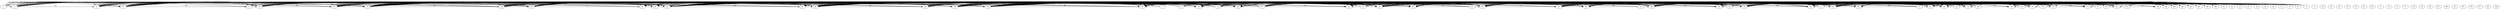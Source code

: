 // The Round Graph
digraph "3_Gilbert_pri" {
	1 [label=1]
	2 [label=2]
	3 [label=3]
	4 [label=4]
	5 [label=5]
	6 [label=6]
	7 [label=7]
	8 [label=8]
	9 [label=9]
	10 [label=10]
	11 [label=11]
	12 [label=12]
	13 [label=13]
	14 [label=14]
	15 [label=15]
	16 [label=16]
	17 [label=17]
	18 [label=18]
	19 [label=19]
	20 [label=20]
	21 [label=21]
	22 [label=22]
	23 [label=23]
	24 [label=24]
	25 [label=25]
	26 [label=26]
	27 [label=27]
	28 [label=28]
	29 [label=29]
	30 [label=30]
	31 [label=31]
	32 [label=32]
	33 [label=33]
	34 [label=34]
	35 [label=35]
	36 [label=36]
	37 [label=37]
	38 [label=38]
	39 [label=39]
	40 [label=40]
	41 [label=41]
	42 [label=42]
	43 [label=43]
	44 [label=44]
	45 [label=45]
	46 [label=46]
	47 [label=47]
	48 [label=48]
	49 [label=49]
	50 [label=50]
	51 [label=51]
	52 [label=52]
	53 [label=53]
	54 [label=54]
	55 [label=55]
	56 [label=56]
	57 [label=57]
	58 [label=58]
	59 [label=59]
	60 [label=60]
	61 [label=61]
	62 [label=62]
	63 [label=63]
	64 [label=64]
	65 [label=65]
	66 [label=66]
	67 [label=67]
	68 [label=68]
	69 [label=69]
	70 [label=70]
	71 [label=71]
	72 [label=72]
	73 [label=73]
	74 [label=74]
	75 [label=75]
	76 [label=76]
	77 [label=77]
	78 [label=78]
	79 [label=79]
	80 [label=80]
	81 [label=81]
	82 [label=82]
	83 [label=83]
	84 [label=84]
	85 [label=85]
	86 [label=86]
	87 [label=87]
	88 [label=88]
	89 [label=89]
	90 [label=90]
	91 [label=91]
	92 [label=92]
	93 [label=93]
	94 [label=94]
	95 [label=95]
	96 [label=96]
	97 [label=97]
	98 [label=98]
	99 [label=99]
	100 [label=100]
	1 -> 2 [label=61 constraint=false]
	1 -> 4 [label=11 constraint=false]
	1 -> 6 [label=12 constraint=false]
	1 -> 8 [label=44 constraint=false]
	1 -> 12 [label=13 constraint=false]
	1 -> 14 [label=55 constraint=false]
	1 -> 16 [label=6 constraint=false]
	1 -> 18 [label=24 constraint=false]
	1 -> 20 [label=11 constraint=false]
	1 -> 22 [label=97 constraint=false]
	1 -> 24 [label=3 constraint=false]
	2 -> 4 [label=32 constraint=false]
	2 -> 6 [label=58 constraint=false]
	2 -> 8 [label=54 constraint=false]
	2 -> 10 [label=29 constraint=false]
	2 -> 12 [label=77 constraint=false]
	2 -> 14 [label=84 constraint=false]
	2 -> 16 [label=49 constraint=false]
	2 -> 18 [label=51 constraint=false]
	2 -> 20 [label=98 constraint=false]
	2 -> 22 [label=70 constraint=false]
	2 -> 24 [label=55 constraint=false]
	2 -> 26 [label=10 constraint=false]
	2 -> 32 [label=42 constraint=false]
	2 -> 34 [label=81 constraint=false]
	2 -> 36 [label=99 constraint=false]
	2 -> 38 [label=82 constraint=false]
	2 -> 40 [label=70 constraint=false]
	2 -> 42 [label=32 constraint=false]
	2 -> 44 [label=18 constraint=false]
	2 -> 46 [label=21 constraint=false]
	2 -> 48 [label=27 constraint=false]
	2 -> 50 [label=85 constraint=false]
	3 -> 8 [label=63 constraint=false]
	3 -> 10 [label=13 constraint=false]
	3 -> 12 [label=18 constraint=false]
	3 -> 14 [label=54 constraint=false]
	3 -> 16 [label=64 constraint=false]
	3 -> 18 [label=24 constraint=false]
	3 -> 20 [label=81 constraint=false]
	3 -> 22 [label=59 constraint=false]
	3 -> 24 [label=29 constraint=false]
	3 -> 26 [label=84 constraint=false]
	4 -> 6 [label=81 constraint=false]
	4 -> 8 [label=14 constraint=false]
	4 -> 10 [label=14 constraint=false]
	4 -> 12 [label=99 constraint=false]
	4 -> 14 [label=82 constraint=false]
	4 -> 16 [label=31 constraint=false]
	4 -> 18 [label=73 constraint=false]
	4 -> 22 [label=28 constraint=false]
	4 -> 24 [label=55 constraint=false]
	4 -> 26 [label=64 constraint=false]
	4 -> 28 [label=1 constraint=false]
	4 -> 34 [label=51 constraint=false]
	4 -> 36 [label=8 constraint=false]
	4 -> 38 [label=58 constraint=false]
	4 -> 40 [label=26 constraint=false]
	4 -> 42 [label=60 constraint=false]
	4 -> 44 [label=42 constraint=false]
	4 -> 46 [label=29 constraint=false]
	4 -> 48 [label=24 constraint=false]
	4 -> 50 [label=66 constraint=false]
	4 -> 52 [label=43 constraint=false]
	4 -> 54 [label=62 constraint=false]
	4 -> 56 [label=1 constraint=false]
	4 -> 58 [label=41 constraint=false]
	4 -> 60 [label=60 constraint=false]
	4 -> 62 [label=27 constraint=false]
	4 -> 64 [label=6 constraint=false]
	4 -> 66 [label=88 constraint=false]
	4 -> 70 [label=61 constraint=false]
	4 -> 72 [label=51 constraint=false]
	4 -> 74 [label=67 constraint=false]
	4 -> 76 [label=23 constraint=false]
	4 -> 78 [label=82 constraint=false]
	4 -> 80 [label=22 constraint=false]
	4 -> 82 [label=43 constraint=false]
	6 -> 8 [label=83 constraint=false]
	6 -> 10 [label=31 constraint=false]
	6 -> 12 [label=92 constraint=false]
	6 -> 14 [label=16 constraint=false]
	6 -> 16 [label=49 constraint=false]
	6 -> 18 [label=55 constraint=false]
	6 -> 20 [label=45 constraint=false]
	6 -> 24 [label=63 constraint=false]
	6 -> 26 [label=91 constraint=false]
	6 -> 28 [label=28 constraint=false]
	6 -> 30 [label=73 constraint=false]
	6 -> 32 [label=28 constraint=false]
	6 -> 34 [label=76 constraint=false]
	6 -> 36 [label=9 constraint=false]
	6 -> 38 [label=53 constraint=false]
	6 -> 40 [label=68 constraint=false]
	6 -> 42 [label=82 constraint=false]
	6 -> 44 [label=6 constraint=false]
	6 -> 46 [label=39 constraint=false]
	6 -> 50 [label=70 constraint=false]
	6 -> 52 [label=50 constraint=false]
	7 -> 8 [label=44 constraint=false]
	7 -> 10 [label=21 constraint=false]
	7 -> 14 [label=48 constraint=false]
	7 -> 16 [label=48 constraint=false]
	7 -> 22 [label=63 constraint=false]
	7 -> 24 [label=11 constraint=false]
	7 -> 26 [label=8 constraint=false]
	7 -> 28 [label=94 constraint=false]
	7 -> 30 [label=35 constraint=false]
	7 -> 32 [label=6 constraint=false]
	7 -> 34 [label=52 constraint=false]
	7 -> 36 [label=96 constraint=false]
	8 -> 10 [label=65 constraint=false]
	8 -> 12 [label=54 constraint=false]
	8 -> 14 [label=42 constraint=false]
	8 -> 18 [label=67 constraint=false]
	9 -> 10 [label=96 constraint=false]
	9 -> 12 [label=69 constraint=false]
	9 -> 14 [label=58 constraint=false]
	9 -> 18 [label=85 constraint=false]
	9 -> 20 [label=43 constraint=false]
	9 -> 22 [label=7 constraint=false]
	9 -> 24 [label=72 constraint=false]
	9 -> 26 [label=13 constraint=false]
	9 -> 28 [label=36 constraint=false]
	9 -> 32 [label=95 constraint=false]
	10 -> 12 [label=84 constraint=false]
	10 -> 14 [label=34 constraint=false]
	10 -> 16 [label=43 constraint=false]
	10 -> 20 [label=56 constraint=false]
	10 -> 22 [label=85 constraint=false]
	10 -> 24 [label=10 constraint=false]
	10 -> 26 [label=77 constraint=false]
	10 -> 28 [label=35 constraint=false]
	10 -> 30 [label=53 constraint=false]
	10 -> 32 [label=77 constraint=false]
	10 -> 34 [label=56 constraint=false]
	10 -> 36 [label=79 constraint=false]
	10 -> 38 [label=66 constraint=false]
	10 -> 40 [label=55 constraint=false]
	10 -> 42 [label=9 constraint=false]
	10 -> 46 [label=58 constraint=false]
	10 -> 48 [label=33 constraint=false]
	10 -> 50 [label=45 constraint=false]
	10 -> 52 [label=40 constraint=false]
	10 -> 54 [label=26 constraint=false]
	11 -> 12 [label=46 constraint=false]
	11 -> 14 [label=71 constraint=false]
	11 -> 16 [label=59 constraint=false]
	11 -> 18 [label=82 constraint=false]
	11 -> 20 [label=95 constraint=false]
	11 -> 22 [label=88 constraint=false]
	11 -> 24 [label=75 constraint=false]
	11 -> 26 [label=56 constraint=false]
	11 -> 28 [label=79 constraint=false]
	11 -> 30 [label=66 constraint=false]
	11 -> 32 [label=7 constraint=false]
	11 -> 34 [label=22 constraint=false]
	11 -> 36 [label=47 constraint=false]
	11 -> 38 [label=43 constraint=false]
	11 -> 40 [label=48 constraint=false]
	11 -> 42 [label=20 constraint=false]
	11 -> 44 [label=43 constraint=false]
	11 -> 46 [label=29 constraint=false]
	11 -> 48 [label=9 constraint=false]
	11 -> 50 [label=52 constraint=false]
	11 -> 52 [label=86 constraint=false]
	11 -> 54 [label=73 constraint=false]
	11 -> 56 [label=92 constraint=false]
	11 -> 58 [label=1 constraint=false]
	11 -> 60 [label=90 constraint=false]
	12 -> 14 [label=77 constraint=false]
	12 -> 16 [label=47 constraint=false]
	12 -> 18 [label=15 constraint=false]
	12 -> 22 [label=12 constraint=false]
	12 -> 24 [label=85 constraint=false]
	12 -> 26 [label=9 constraint=false]
	12 -> 28 [label=1 constraint=false]
	12 -> 30 [label=59 constraint=false]
	12 -> 32 [label=36 constraint=false]
	12 -> 34 [label=99 constraint=false]
	12 -> 36 [label=50 constraint=false]
	12 -> 38 [label=82 constraint=false]
	12 -> 40 [label=74 constraint=false]
	12 -> 42 [label=4 constraint=false]
	12 -> 44 [label=33 constraint=false]
	12 -> 46 [label=31 constraint=false]
	12 -> 48 [label=33 constraint=false]
	12 -> 50 [label=93 constraint=false]
	12 -> 52 [label=91 constraint=false]
	12 -> 54 [label=82 constraint=false]
	12 -> 60 [label=26 constraint=false]
	12 -> 62 [label=48 constraint=false]
	12 -> 64 [label=46 constraint=false]
	12 -> 66 [label=25 constraint=false]
	12 -> 68 [label=82 constraint=false]
	12 -> 70 [label=74 constraint=false]
	12 -> 72 [label=78 constraint=false]
	12 -> 74 [label=87 constraint=false]
	12 -> 76 [label=59 constraint=false]
	12 -> 78 [label=76 constraint=false]
	12 -> 80 [label=77 constraint=false]
	13 -> 14 [label=61 constraint=false]
	13 -> 16 [label=31 constraint=false]
	13 -> 20 [label=37 constraint=false]
	13 -> 22 [label=53 constraint=false]
	13 -> 26 [label=37 constraint=false]
	13 -> 28 [label=32 constraint=false]
	13 -> 30 [label=96 constraint=false]
	13 -> 32 [label=95 constraint=false]
	13 -> 34 [label=23 constraint=false]
	13 -> 36 [label=75 constraint=false]
	13 -> 38 [label=98 constraint=false]
	13 -> 40 [label=18 constraint=false]
	13 -> 42 [label=67 constraint=false]
	13 -> 44 [label=7 constraint=false]
	13 -> 46 [label=79 constraint=false]
	13 -> 48 [label=31 constraint=false]
	13 -> 50 [label=85 constraint=false]
	13 -> 52 [label=17 constraint=false]
	13 -> 54 [label=95 constraint=false]
	13 -> 56 [label=10 constraint=false]
	13 -> 60 [label=34 constraint=false]
	13 -> 62 [label=56 constraint=false]
	13 -> 64 [label=43 constraint=false]
	13 -> 66 [label=9 constraint=false]
	13 -> 68 [label=43 constraint=false]
	13 -> 70 [label=81 constraint=false]
	13 -> 72 [label=88 constraint=false]
	14 -> 16 [label=53 constraint=false]
	14 -> 18 [label=72 constraint=false]
	14 -> 20 [label=77 constraint=false]
	14 -> 22 [label=70 constraint=false]
	14 -> 24 [label=6 constraint=false]
	14 -> 26 [label=53 constraint=false]
	14 -> 32 [label=32 constraint=false]
	14 -> 34 [label=92 constraint=false]
	14 -> 36 [label=44 constraint=false]
	14 -> 38 [label=35 constraint=false]
	14 -> 40 [label=44 constraint=false]
	14 -> 42 [label=49 constraint=false]
	14 -> 46 [label=46 constraint=false]
	14 -> 48 [label=98 constraint=false]
	14 -> 50 [label=73 constraint=false]
	14 -> 52 [label=5 constraint=false]
	14 -> 56 [label=48 constraint=false]
	14 -> 58 [label=97 constraint=false]
	14 -> 60 [label=72 constraint=false]
	14 -> 62 [label=25 constraint=false]
	14 -> 64 [label=60 constraint=false]
	14 -> 66 [label=69 constraint=false]
	15 -> 16 [label=64 constraint=false]
	15 -> 18 [label=5 constraint=false]
	15 -> 20 [label=46 constraint=false]
	15 -> 22 [label=89 constraint=false]
	15 -> 28 [label=87 constraint=false]
	15 -> 30 [label=75 constraint=false]
	15 -> 34 [label=77 constraint=false]
	15 -> 36 [label=62 constraint=false]
	15 -> 38 [label=0 constraint=false]
	15 -> 40 [label=73 constraint=false]
	15 -> 42 [label=81 constraint=false]
	15 -> 44 [label=35 constraint=false]
	15 -> 46 [label=4 constraint=false]
	15 -> 48 [label=10 constraint=false]
	15 -> 50 [label=22 constraint=false]
	15 -> 52 [label=69 constraint=false]
	15 -> 54 [label=82 constraint=false]
	15 -> 56 [label=29 constraint=false]
	15 -> 58 [label=77 constraint=false]
	15 -> 60 [label=7 constraint=false]
	15 -> 62 [label=43 constraint=false]
	15 -> 68 [label=32 constraint=false]
	15 -> 70 [label=40 constraint=false]
	15 -> 74 [label=67 constraint=false]
	15 -> 78 [label=56 constraint=false]
	16 -> 18 [label=43 constraint=false]
	16 -> 20 [label=71 constraint=false]
	16 -> 24 [label=80 constraint=false]
	16 -> 28 [label=25 constraint=false]
	16 -> 30 [label=83 constraint=false]
	16 -> 34 [label=10 constraint=false]
	16 -> 36 [label=55 constraint=false]
	16 -> 38 [label=19 constraint=false]
	16 -> 40 [label=95 constraint=false]
	16 -> 42 [label=87 constraint=false]
	16 -> 44 [label=32 constraint=false]
	16 -> 46 [label=80 constraint=false]
	16 -> 48 [label=69 constraint=false]
	16 -> 50 [label=63 constraint=false]
	16 -> 52 [label=65 constraint=false]
	16 -> 54 [label=79 constraint=false]
	16 -> 58 [label=30 constraint=false]
	16 -> 60 [label=36 constraint=false]
	16 -> 62 [label=2 constraint=false]
	16 -> 64 [label=85 constraint=false]
	16 -> 66 [label=91 constraint=false]
	16 -> 68 [label=21 constraint=false]
	16 -> 70 [label=29 constraint=false]
	16 -> 72 [label=32 constraint=false]
	16 -> 74 [label=54 constraint=false]
	16 -> 76 [label=99 constraint=false]
	16 -> 78 [label=39 constraint=false]
	16 -> 80 [label=34 constraint=false]
	16 -> 82 [label=2 constraint=false]
	16 -> 84 [label=50 constraint=false]
	16 -> 86 [label=97 constraint=false]
	16 -> 88 [label=59 constraint=false]
	16 -> 90 [label=26 constraint=false]
	17 -> 18 [label=63 constraint=false]
	17 -> 20 [label=67 constraint=false]
	17 -> 24 [label=80 constraint=false]
	17 -> 26 [label=67 constraint=false]
	17 -> 30 [label=62 constraint=false]
	17 -> 32 [label=33 constraint=false]
	17 -> 34 [label=31 constraint=false]
	17 -> 36 [label=6 constraint=false]
	17 -> 40 [label=78 constraint=false]
	18 -> 20 [label=4 constraint=false]
	18 -> 22 [label=6 constraint=false]
	18 -> 26 [label=18 constraint=false]
	18 -> 28 [label=58 constraint=false]
	18 -> 30 [label=89 constraint=false]
	18 -> 32 [label=89 constraint=false]
	18 -> 36 [label=73 constraint=false]
	18 -> 38 [label=65 constraint=false]
	19 -> 20 [label=33 constraint=false]
	19 -> 22 [label=88 constraint=false]
	19 -> 24 [label=87 constraint=false]
	19 -> 26 [label=59 constraint=false]
	19 -> 28 [label=71 constraint=false]
	19 -> 30 [label=64 constraint=false]
	19 -> 32 [label=74 constraint=false]
	19 -> 34 [label=33 constraint=false]
	19 -> 36 [label=22 constraint=false]
	19 -> 38 [label=55 constraint=false]
	19 -> 40 [label=62 constraint=false]
	19 -> 42 [label=61 constraint=false]
	19 -> 44 [label=14 constraint=false]
	19 -> 46 [label=16 constraint=false]
	19 -> 48 [label=64 constraint=false]
	19 -> 54 [label=2 constraint=false]
	19 -> 56 [label=15 constraint=false]
	19 -> 60 [label=35 constraint=false]
	19 -> 62 [label=79 constraint=false]
	19 -> 64 [label=16 constraint=false]
	19 -> 66 [label=13 constraint=false]
	19 -> 68 [label=23 constraint=false]
	19 -> 72 [label=19 constraint=false]
	19 -> 74 [label=28 constraint=false]
	19 -> 76 [label=23 constraint=false]
	19 -> 78 [label=86 constraint=false]
	20 -> 22 [label=9 constraint=false]
	20 -> 26 [label=29 constraint=false]
	20 -> 28 [label=32 constraint=false]
	20 -> 30 [label=88 constraint=false]
	20 -> 32 [label=24 constraint=false]
	20 -> 36 [label=2 constraint=false]
	20 -> 38 [label=35 constraint=false]
	21 -> 22 [label=28 constraint=false]
	21 -> 24 [label=2 constraint=false]
	21 -> 26 [label=17 constraint=false]
	21 -> 28 [label=68 constraint=false]
	21 -> 30 [label=66 constraint=false]
	21 -> 32 [label=49 constraint=false]
	21 -> 34 [label=0 constraint=false]
	21 -> 36 [label=40 constraint=false]
	21 -> 38 [label=19 constraint=false]
	21 -> 40 [label=4 constraint=false]
	21 -> 42 [label=86 constraint=false]
	21 -> 44 [label=71 constraint=false]
	21 -> 46 [label=11 constraint=false]
	21 -> 50 [label=69 constraint=false]
	22 -> 24 [label=33 constraint=false]
	23 -> 24 [label=3 constraint=false]
	23 -> 26 [label=49 constraint=false]
	23 -> 28 [label=3 constraint=false]
	23 -> 30 [label=92 constraint=false]
	23 -> 32 [label=40 constraint=false]
	23 -> 34 [label=54 constraint=false]
	23 -> 36 [label=74 constraint=false]
	23 -> 38 [label=10 constraint=false]
	23 -> 40 [label=61 constraint=false]
	23 -> 42 [label=15 constraint=false]
	23 -> 44 [label=76 constraint=false]
	23 -> 46 [label=5 constraint=false]
	23 -> 48 [label=48 constraint=false]
	23 -> 50 [label=74 constraint=false]
	23 -> 52 [label=63 constraint=false]
	23 -> 54 [label=86 constraint=false]
	23 -> 56 [label=97 constraint=false]
	23 -> 60 [label=93 constraint=false]
	23 -> 62 [label=70 constraint=false]
	23 -> 64 [label=50 constraint=false]
	23 -> 66 [label=43 constraint=false]
	24 -> 26 [label=54 constraint=false]
	24 -> 28 [label=31 constraint=false]
	24 -> 30 [label=19 constraint=false]
	24 -> 32 [label=89 constraint=false]
	24 -> 34 [label=59 constraint=false]
	24 -> 36 [label=76 constraint=false]
	24 -> 38 [label=55 constraint=false]
	24 -> 40 [label=25 constraint=false]
	24 -> 42 [label=86 constraint=false]
	24 -> 44 [label=89 constraint=false]
	24 -> 46 [label=24 constraint=false]
	24 -> 48 [label=78 constraint=false]
	24 -> 50 [label=34 constraint=false]
	24 -> 52 [label=12 constraint=false]
	24 -> 58 [label=0 constraint=false]
	24 -> 60 [label=98 constraint=false]
	24 -> 62 [label=67 constraint=false]
	24 -> 64 [label=52 constraint=false]
	24 -> 66 [label=80 constraint=false]
	24 -> 68 [label=69 constraint=false]
	24 -> 70 [label=22 constraint=false]
	24 -> 74 [label=61 constraint=false]
	24 -> 76 [label=8 constraint=false]
	24 -> 78 [label=40 constraint=false]
	24 -> 80 [label=90 constraint=false]
	24 -> 82 [label=6 constraint=false]
	24 -> 86 [label=27 constraint=false]
	24 -> 88 [label=29 constraint=false]
	24 -> 94 [label=17 constraint=false]
	26 -> 28 [label=58 constraint=false]
	26 -> 30 [label=33 constraint=false]
	27 -> 28 [label=93 constraint=false]
	27 -> 30 [label=44 constraint=false]
	27 -> 32 [label=7 constraint=false]
	27 -> 34 [label=51 constraint=false]
	27 -> 36 [label=40 constraint=false]
	27 -> 38 [label=86 constraint=false]
	27 -> 40 [label=1 constraint=false]
	27 -> 44 [label=87 constraint=false]
	27 -> 46 [label=23 constraint=false]
	27 -> 48 [label=6 constraint=false]
	27 -> 50 [label=38 constraint=false]
	27 -> 52 [label=87 constraint=false]
	28 -> 30 [label=53 constraint=false]
	28 -> 32 [label=41 constraint=false]
	28 -> 34 [label=7 constraint=false]
	28 -> 36 [label=14 constraint=false]
	28 -> 38 [label=53 constraint=false]
	28 -> 40 [label=93 constraint=false]
	28 -> 42 [label=49 constraint=false]
	28 -> 44 [label=4 constraint=false]
	28 -> 46 [label=43 constraint=false]
	28 -> 48 [label=80 constraint=false]
	28 -> 50 [label=1 constraint=false]
	28 -> 52 [label=82 constraint=false]
	28 -> 54 [label=64 constraint=false]
	28 -> 56 [label=32 constraint=false]
	28 -> 58 [label=5 constraint=false]
	28 -> 60 [label=79 constraint=false]
	28 -> 62 [label=9 constraint=false]
	28 -> 64 [label=6 constraint=false]
	28 -> 66 [label=55 constraint=false]
	28 -> 68 [label=50 constraint=false]
	28 -> 70 [label=47 constraint=false]
	28 -> 74 [label=16 constraint=false]
	28 -> 76 [label=16 constraint=false]
	28 -> 78 [label=34 constraint=false]
	28 -> 80 [label=84 constraint=false]
	28 -> 82 [label=35 constraint=false]
	29 -> 30 [label=84 constraint=false]
	29 -> 32 [label=86 constraint=false]
	29 -> 34 [label=73 constraint=false]
	29 -> 36 [label=29 constraint=false]
	29 -> 38 [label=2 constraint=false]
	29 -> 40 [label=63 constraint=false]
	29 -> 42 [label=55 constraint=false]
	29 -> 44 [label=55 constraint=false]
	29 -> 48 [label=29 constraint=false]
	29 -> 50 [label=17 constraint=false]
	29 -> 52 [label=39 constraint=false]
	29 -> 54 [label=27 constraint=false]
	29 -> 56 [label=63 constraint=false]
	29 -> 58 [label=75 constraint=false]
	29 -> 60 [label=84 constraint=false]
	29 -> 62 [label=78 constraint=false]
	29 -> 64 [label=53 constraint=false]
	29 -> 66 [label=67 constraint=false]
	29 -> 68 [label=42 constraint=false]
	29 -> 70 [label=91 constraint=false]
	29 -> 74 [label=50 constraint=false]
	29 -> 76 [label=54 constraint=false]
	30 -> 32 [label=5 constraint=false]
	30 -> 36 [label=75 constraint=false]
	30 -> 38 [label=68 constraint=false]
	30 -> 42 [label=36 constraint=false]
	30 -> 44 [label=39 constraint=false]
	30 -> 46 [label=71 constraint=false]
	30 -> 48 [label=86 constraint=false]
	30 -> 50 [label=23 constraint=false]
	30 -> 54 [label=40 constraint=false]
	30 -> 56 [label=84 constraint=false]
	30 -> 58 [label=81 constraint=false]
	30 -> 60 [label=79 constraint=false]
	30 -> 62 [label=37 constraint=false]
	30 -> 64 [label=3 constraint=false]
	30 -> 66 [label=67 constraint=false]
	30 -> 68 [label=1 constraint=false]
	31 -> 34 [label=68 constraint=false]
	31 -> 36 [label=76 constraint=false]
	31 -> 38 [label=4 constraint=false]
	31 -> 40 [label=98 constraint=false]
	31 -> 42 [label=4 constraint=false]
	31 -> 44 [label=3 constraint=false]
	31 -> 46 [label=74 constraint=false]
	31 -> 48 [label=48 constraint=false]
	31 -> 50 [label=1 constraint=false]
	31 -> 56 [label=3 constraint=false]
	31 -> 58 [label=54 constraint=false]
	31 -> 60 [label=62 constraint=false]
	31 -> 62 [label=2 constraint=false]
	31 -> 64 [label=26 constraint=false]
	31 -> 66 [label=28 constraint=false]
	31 -> 68 [label=79 constraint=false]
	31 -> 72 [label=96 constraint=false]
	31 -> 74 [label=13 constraint=false]
	31 -> 76 [label=18 constraint=false]
	31 -> 78 [label=81 constraint=false]
	32 -> 34 [label=66 constraint=false]
	32 -> 36 [label=44 constraint=false]
	32 -> 38 [label=27 constraint=false]
	32 -> 40 [label=8 constraint=false]
	32 -> 42 [label=27 constraint=false]
	32 -> 44 [label=11 constraint=false]
	32 -> 46 [label=71 constraint=false]
	32 -> 48 [label=2 constraint=false]
	32 -> 50 [label=73 constraint=false]
	32 -> 52 [label=28 constraint=false]
	32 -> 54 [label=34 constraint=false]
	32 -> 56 [label=12 constraint=false]
	32 -> 60 [label=14 constraint=false]
	33 -> 34 [label=62 constraint=false]
	33 -> 38 [label=17 constraint=false]
	33 -> 40 [label=63 constraint=false]
	33 -> 42 [label=55 constraint=false]
	33 -> 44 [label=66 constraint=false]
	33 -> 46 [label=55 constraint=false]
	33 -> 48 [label=77 constraint=false]
	33 -> 50 [label=52 constraint=false]
	33 -> 52 [label=0 constraint=false]
	33 -> 54 [label=95 constraint=false]
	34 -> 36 [label=27 constraint=false]
	34 -> 38 [label=20 constraint=false]
	34 -> 44 [label=20 constraint=false]
	34 -> 46 [label=10 constraint=false]
	34 -> 50 [label=63 constraint=false]
	34 -> 52 [label=40 constraint=false]
	34 -> 56 [label=60 constraint=false]
	34 -> 58 [label=78 constraint=false]
	34 -> 60 [label=60 constraint=false]
	34 -> 62 [label=35 constraint=false]
	34 -> 64 [label=24 constraint=false]
	34 -> 68 [label=27 constraint=false]
	34 -> 70 [label=66 constraint=false]
	34 -> 72 [label=11 constraint=false]
	34 -> 74 [label=29 constraint=false]
	34 -> 76 [label=57 constraint=false]
	34 -> 78 [label=38 constraint=false]
	34 -> 80 [label=82 constraint=false]
	34 -> 82 [label=66 constraint=false]
	34 -> 84 [label=30 constraint=false]
	35 -> 36 [label=93 constraint=false]
	35 -> 38 [label=18 constraint=false]
	35 -> 40 [label=89 constraint=false]
	35 -> 42 [label=48 constraint=false]
	35 -> 44 [label=40 constraint=false]
	35 -> 46 [label=77 constraint=false]
	35 -> 48 [label=48 constraint=false]
	35 -> 50 [label=41 constraint=false]
	37 -> 38 [label=97 constraint=false]
	37 -> 40 [label=33 constraint=false]
	37 -> 42 [label=54 constraint=false]
	37 -> 44 [label=19 constraint=false]
	37 -> 46 [label=33 constraint=false]
	37 -> 48 [label=1 constraint=false]
	37 -> 50 [label=5 constraint=false]
	37 -> 52 [label=27 constraint=false]
	37 -> 54 [label=42 constraint=false]
	37 -> 56 [label=63 constraint=false]
	37 -> 58 [label=23 constraint=false]
	37 -> 60 [label=14 constraint=false]
	37 -> 62 [label=27 constraint=false]
	37 -> 64 [label=18 constraint=false]
	37 -> 66 [label=85 constraint=false]
	37 -> 68 [label=84 constraint=false]
	37 -> 70 [label=28 constraint=false]
	37 -> 72 [label=51 constraint=false]
	37 -> 74 [label=99 constraint=false]
	37 -> 76 [label=21 constraint=false]
	37 -> 78 [label=34 constraint=false]
	39 -> 40 [label=93 constraint=false]
	39 -> 44 [label=48 constraint=false]
	39 -> 46 [label=1 constraint=false]
	39 -> 50 [label=25 constraint=false]
	39 -> 52 [label=90 constraint=false]
	39 -> 54 [label=67 constraint=false]
	39 -> 58 [label=84 constraint=false]
	39 -> 60 [label=23 constraint=false]
	39 -> 62 [label=84 constraint=false]
	39 -> 64 [label=91 constraint=false]
	39 -> 66 [label=12 constraint=false]
	39 -> 68 [label=23 constraint=false]
	39 -> 72 [label=78 constraint=false]
	39 -> 74 [label=0 constraint=false]
	39 -> 76 [label=96 constraint=false]
	39 -> 78 [label=76 constraint=false]
	39 -> 80 [label=19 constraint=false]
	39 -> 82 [label=67 constraint=false]
	44 -> 46 [label=19 constraint=false]
	44 -> 48 [label=36 constraint=false]
	44 -> 50 [label=77 constraint=false]
	44 -> 52 [label=7 constraint=false]
	44 -> 54 [label=12 constraint=false]
	44 -> 56 [label=87 constraint=false]
	44 -> 58 [label=19 constraint=false]
	44 -> 60 [label=50 constraint=false]
	44 -> 66 [label=60 constraint=false]
	44 -> 68 [label=53 constraint=false]
	44 -> 70 [label=83 constraint=false]
	44 -> 72 [label=66 constraint=false]
	44 -> 74 [label=5 constraint=false]
	44 -> 76 [label=65 constraint=false]
	44 -> 78 [label=9 constraint=false]
	45 -> 46 [label=38 constraint=false]
	45 -> 48 [label=2 constraint=false]
	47 -> 48 [label=37 constraint=false]
	47 -> 50 [label=89 constraint=false]
	47 -> 52 [label=23 constraint=false]
	47 -> 54 [label=98 constraint=false]
	47 -> 56 [label=92 constraint=false]
	47 -> 58 [label=61 constraint=false]
	47 -> 60 [label=47 constraint=false]
	47 -> 62 [label=21 constraint=false]
	47 -> 64 [label=5 constraint=false]
	47 -> 66 [label=24 constraint=false]
	48 -> 50 [label=46 constraint=false]
	48 -> 52 [label=18 constraint=false]
	48 -> 54 [label=42 constraint=false]
	48 -> 56 [label=73 constraint=false]
	48 -> 58 [label=24 constraint=false]
	48 -> 60 [label=4 constraint=false]
	48 -> 62 [label=35 constraint=false]
	48 -> 64 [label=20 constraint=false]
	48 -> 68 [label=16 constraint=false]
	48 -> 70 [label=9 constraint=false]
	48 -> 72 [label=84 constraint=false]
	48 -> 74 [label=27 constraint=false]
	48 -> 76 [label=56 constraint=false]
	48 -> 78 [label=72 constraint=false]
	48 -> 80 [label=38 constraint=false]
	49 -> 50 [label=95 constraint=false]
	49 -> 52 [label=55 constraint=false]
	49 -> 54 [label=5 constraint=false]
	49 -> 56 [label=57 constraint=false]
	49 -> 58 [label=1 constraint=false]
	49 -> 60 [label=42 constraint=false]
	49 -> 62 [label=81 constraint=false]
	49 -> 64 [label=57 constraint=false]
	49 -> 66 [label=7 constraint=false]
	49 -> 68 [label=90 constraint=false]
	49 -> 70 [label=95 constraint=false]
	49 -> 72 [label=5 constraint=false]
	49 -> 74 [label=5 constraint=false]
	49 -> 76 [label=29 constraint=false]
	49 -> 78 [label=36 constraint=false]
	50 -> 52 [label=4 constraint=false]
	50 -> 54 [label=75 constraint=false]
	50 -> 56 [label=51 constraint=false]
	50 -> 58 [label=74 constraint=false]
	50 -> 60 [label=33 constraint=false]
	50 -> 62 [label=45 constraint=false]
	50 -> 64 [label=90 constraint=false]
	51 -> 52 [label=69 constraint=false]
	51 -> 54 [label=40 constraint=false]
	52 -> 54 [label=16 constraint=false]
	52 -> 56 [label=20 constraint=false]
	52 -> 58 [label=51 constraint=false]
	52 -> 64 [label=29 constraint=false]
	52 -> 66 [label=85 constraint=false]
	52 -> 68 [label=81 constraint=false]
	52 -> 70 [label=87 constraint=false]
	52 -> 72 [label=62 constraint=false]
	52 -> 74 [label=62 constraint=false]
	52 -> 76 [label=0 constraint=false]
	52 -> 78 [label=30 constraint=false]
	52 -> 80 [label=21 constraint=false]
	57 -> 58 [label=23 constraint=false]
	57 -> 60 [label=5 constraint=false]
	58 -> 60 [label=86 constraint=false]
	58 -> 64 [label=10 constraint=false]
	58 -> 66 [label=86 constraint=false]
	58 -> 68 [label=19 constraint=false]
	58 -> 70 [label=92 constraint=false]
	58 -> 72 [label=16 constraint=false]
	58 -> 74 [label=25 constraint=false]
	58 -> 76 [label=49 constraint=false]
	58 -> 78 [label=61 constraint=false]
	58 -> 80 [label=2 constraint=false]
	58 -> 82 [label=68 constraint=false]
	59 -> 60 [label=31 constraint=false]
	59 -> 62 [label=6 constraint=false]
	59 -> 64 [label=68 constraint=false]
	59 -> 66 [label=30 constraint=false]
	59 -> 68 [label=99 constraint=false]
	59 -> 70 [label=76 constraint=false]
	59 -> 72 [label=20 constraint=false]
	59 -> 74 [label=83 constraint=false]
	59 -> 76 [label=60 constraint=false]
	59 -> 78 [label=12 constraint=false]
	59 -> 80 [label=7 constraint=false]
	59 -> 82 [label=20 constraint=false]
	59 -> 84 [label=14 constraint=false]
	59 -> 86 [label=36 constraint=false]
	59 -> 88 [label=46 constraint=false]
	59 -> 90 [label=93 constraint=false]
	59 -> 92 [label=33 constraint=false]
	59 -> 94 [label=31 constraint=false]
	59 -> 96 [label=57 constraint=false]
	62 -> 64 [label=86 constraint=false]
	62 -> 66 [label=64 constraint=false]
	62 -> 68 [label=74 constraint=false]
	62 -> 70 [label=8 constraint=false]
	62 -> 72 [label=81 constraint=false]
	62 -> 74 [label=78 constraint=false]
	62 -> 76 [label=62 constraint=false]
	62 -> 78 [label=46 constraint=false]
	62 -> 80 [label=28 constraint=false]
	62 -> 82 [label=81 constraint=false]
	62 -> 84 [label=14 constraint=false]
	62 -> 86 [label=79 constraint=false]
	62 -> 88 [label=4 constraint=false]
	62 -> 90 [label=28 constraint=false]
	62 -> 92 [label=0 constraint=false]
	62 -> 96 [label=28 constraint=false]
	63 -> 64 [label=57 constraint=false]
	63 -> 66 [label=20 constraint=false]
	66 -> 68 [label=55 constraint=false]
	66 -> 70 [label=3 constraint=false]
	66 -> 72 [label=36 constraint=false]
	66 -> 74 [label=96 constraint=false]
	66 -> 76 [label=43 constraint=false]
	67 -> 68 [label=16 constraint=false]
	67 -> 70 [label=45 constraint=false]
	67 -> 72 [label=56 constraint=false]
	67 -> 76 [label=54 constraint=false]
	67 -> 78 [label=0 constraint=false]
	69 -> 70 [label=58 constraint=false]
	69 -> 74 [label=92 constraint=false]
	69 -> 76 [label=95 constraint=false]
	76 -> 78 [label=22 constraint=false]
	76 -> 80 [label=97 constraint=false]
	76 -> 82 [label=93 constraint=false]
	76 -> 86 [label=33 constraint=false]
	80 -> 82 [label=30 constraint=false]
	80 -> 84 [label=31 constraint=false]
	80 -> 86 [label=21 constraint=false]
	80 -> 88 [label=38 constraint=false]
	80 -> 90 [label=42 constraint=false]
	80 -> 92 [label=84 constraint=false]
	80 -> 96 [label=98 constraint=false]
	80 -> 98 [label=76 constraint=false]
	81 -> 82 [label=51 constraint=false]
	81 -> 84 [label=54 constraint=false]
	81 -> 86 [label=98 constraint=false]
	81 -> 88 [label=0 constraint=false]
	81 -> 90 [label=26 constraint=false]
	81 -> 92 [label=72 constraint=false]
	81 -> 94 [label=39 constraint=false]
	81 -> 96 [label=14 constraint=false]
}
